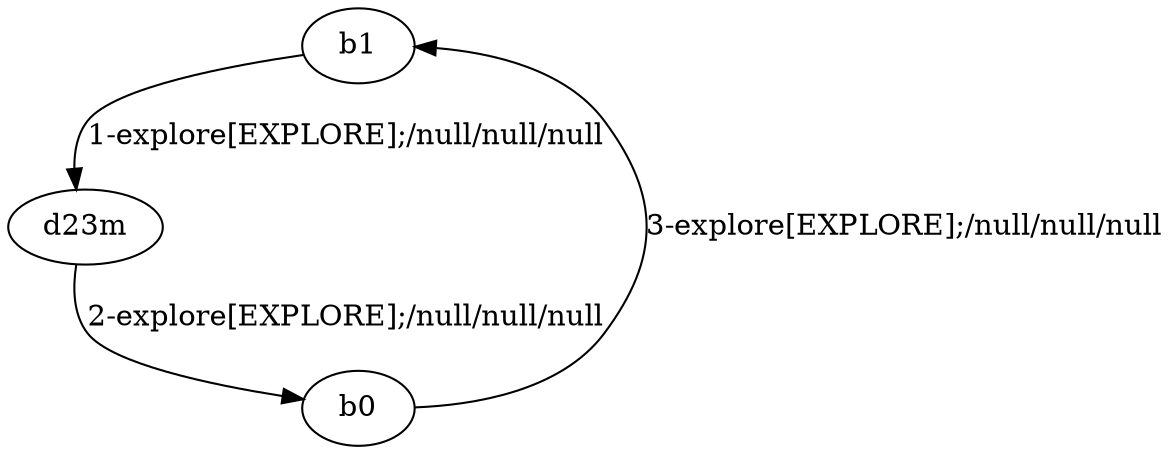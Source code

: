 # Total number of goals covered by this test: 1
# b0 --> b1

digraph g {
"b1" -> "d23m" [label = "1-explore[EXPLORE];/null/null/null"];
"d23m" -> "b0" [label = "2-explore[EXPLORE];/null/null/null"];
"b0" -> "b1" [label = "3-explore[EXPLORE];/null/null/null"];
}